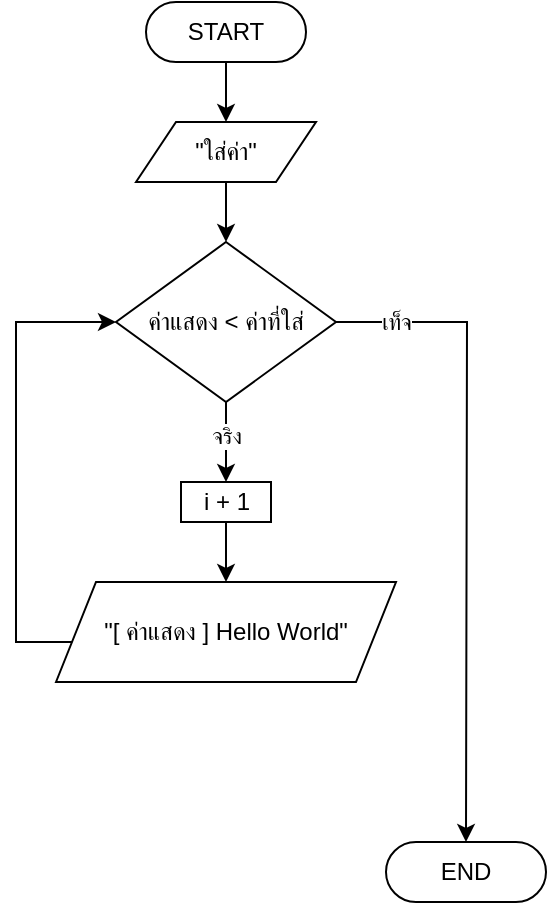 <mxfile version="24.7.17">
  <diagram name="Page-1" id="nk33O3myFzExoFOTdXr2">
    <mxGraphModel dx="724" dy="434" grid="1" gridSize="10" guides="1" tooltips="1" connect="1" arrows="1" fold="1" page="1" pageScale="1" pageWidth="850" pageHeight="1100" math="0" shadow="0">
      <root>
        <mxCell id="0" />
        <mxCell id="1" parent="0" />
        <mxCell id="FdNQZd1uyK2Fwrzt_VXN-1" style="edgeStyle=orthogonalEdgeStyle;rounded=0;orthogonalLoop=1;jettySize=auto;html=1;" edge="1" parent="1" source="UBjv-P3hsI7ne-E2DAJY-2" target="FdNQZd1uyK2Fwrzt_VXN-2">
          <mxGeometry relative="1" as="geometry">
            <mxPoint x="400" y="80" as="targetPoint" />
          </mxGeometry>
        </mxCell>
        <mxCell id="UBjv-P3hsI7ne-E2DAJY-2" value="START" style="rounded=1;whiteSpace=wrap;html=1;arcSize=50;" parent="1" vertex="1">
          <mxGeometry x="360" y="10" width="80" height="30" as="geometry" />
        </mxCell>
        <mxCell id="UBjv-P3hsI7ne-E2DAJY-3" value="END" style="rounded=1;whiteSpace=wrap;html=1;arcSize=50;" parent="1" vertex="1">
          <mxGeometry x="480" y="430" width="80" height="30" as="geometry" />
        </mxCell>
        <mxCell id="FdNQZd1uyK2Fwrzt_VXN-6" value="" style="edgeStyle=orthogonalEdgeStyle;rounded=0;orthogonalLoop=1;jettySize=auto;html=1;" edge="1" parent="1" source="FdNQZd1uyK2Fwrzt_VXN-2" target="FdNQZd1uyK2Fwrzt_VXN-9">
          <mxGeometry relative="1" as="geometry">
            <mxPoint x="400" y="130" as="targetPoint" />
          </mxGeometry>
        </mxCell>
        <mxCell id="FdNQZd1uyK2Fwrzt_VXN-2" value="&quot;ใส่ค่า&quot;" style="shape=parallelogram;perimeter=parallelogramPerimeter;whiteSpace=wrap;html=1;fixedSize=1;" vertex="1" parent="1">
          <mxGeometry x="355" y="70" width="90" height="30" as="geometry" />
        </mxCell>
        <mxCell id="FdNQZd1uyK2Fwrzt_VXN-16" value="" style="edgeStyle=orthogonalEdgeStyle;rounded=0;orthogonalLoop=1;jettySize=auto;html=1;" edge="1" parent="1" source="FdNQZd1uyK2Fwrzt_VXN-9" target="FdNQZd1uyK2Fwrzt_VXN-15">
          <mxGeometry relative="1" as="geometry" />
        </mxCell>
        <mxCell id="FdNQZd1uyK2Fwrzt_VXN-23" value="จริง" style="edgeLabel;html=1;align=center;verticalAlign=middle;resizable=0;points=[];" vertex="1" connectable="0" parent="FdNQZd1uyK2Fwrzt_VXN-16">
          <mxGeometry x="-0.615" y="1" relative="1" as="geometry">
            <mxPoint x="-1" y="9" as="offset" />
          </mxGeometry>
        </mxCell>
        <mxCell id="FdNQZd1uyK2Fwrzt_VXN-21" style="edgeStyle=orthogonalEdgeStyle;rounded=0;orthogonalLoop=1;jettySize=auto;html=1;" edge="1" parent="1" source="FdNQZd1uyK2Fwrzt_VXN-9">
          <mxGeometry relative="1" as="geometry">
            <mxPoint x="520" y="430" as="targetPoint" />
          </mxGeometry>
        </mxCell>
        <mxCell id="FdNQZd1uyK2Fwrzt_VXN-22" value="เท็จ" style="edgeLabel;html=1;align=center;verticalAlign=middle;resizable=0;points=[];" vertex="1" connectable="0" parent="FdNQZd1uyK2Fwrzt_VXN-21">
          <mxGeometry x="-0.82" relative="1" as="geometry">
            <mxPoint as="offset" />
          </mxGeometry>
        </mxCell>
        <mxCell id="FdNQZd1uyK2Fwrzt_VXN-9" value="ค่าแสดง &amp;lt; ค่าที่ใส่" style="rhombus;whiteSpace=wrap;html=1;" vertex="1" parent="1">
          <mxGeometry x="345" y="130" width="110" height="80" as="geometry" />
        </mxCell>
        <mxCell id="FdNQZd1uyK2Fwrzt_VXN-20" style="edgeStyle=orthogonalEdgeStyle;rounded=0;orthogonalLoop=1;jettySize=auto;html=1;entryX=0;entryY=0.5;entryDx=0;entryDy=0;" edge="1" parent="1" source="FdNQZd1uyK2Fwrzt_VXN-11" target="FdNQZd1uyK2Fwrzt_VXN-9">
          <mxGeometry relative="1" as="geometry">
            <Array as="points">
              <mxPoint x="295" y="330" />
              <mxPoint x="295" y="170" />
            </Array>
          </mxGeometry>
        </mxCell>
        <mxCell id="FdNQZd1uyK2Fwrzt_VXN-11" value="&quot;[ ค่าแสดง ] Hello World&quot;" style="shape=parallelogram;perimeter=parallelogramPerimeter;whiteSpace=wrap;html=1;fixedSize=1;" vertex="1" parent="1">
          <mxGeometry x="315" y="300" width="170" height="50" as="geometry" />
        </mxCell>
        <mxCell id="FdNQZd1uyK2Fwrzt_VXN-17" value="" style="edgeStyle=orthogonalEdgeStyle;rounded=0;orthogonalLoop=1;jettySize=auto;html=1;" edge="1" parent="1" source="FdNQZd1uyK2Fwrzt_VXN-15" target="FdNQZd1uyK2Fwrzt_VXN-11">
          <mxGeometry relative="1" as="geometry" />
        </mxCell>
        <mxCell id="FdNQZd1uyK2Fwrzt_VXN-15" value="i + 1" style="rounded=1;whiteSpace=wrap;html=1;arcSize=0;" vertex="1" parent="1">
          <mxGeometry x="377.5" y="250" width="45" height="20" as="geometry" />
        </mxCell>
      </root>
    </mxGraphModel>
  </diagram>
</mxfile>

